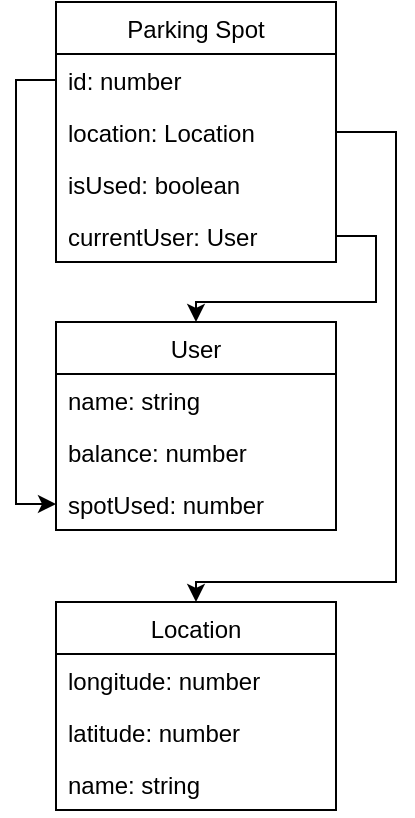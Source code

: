 <mxfile version="20.0.4" type="device"><diagram id="cjqu-xqXLcM4tapPJwPp" name="Database Objects Relations"><mxGraphModel dx="1138" dy="643" grid="1" gridSize="10" guides="1" tooltips="1" connect="1" arrows="1" fold="1" page="1" pageScale="1" pageWidth="827" pageHeight="1169" math="0" shadow="0"><root><mxCell id="0"/><mxCell id="1" parent="0"/><mxCell id="zgQpzndpGjDcf6cX0ZR0-1" value="Parking Spot" style="swimlane;fontStyle=0;childLayout=stackLayout;horizontal=1;startSize=26;fillColor=none;horizontalStack=0;resizeParent=1;resizeParentMax=0;resizeLast=0;collapsible=1;marginBottom=0;" vertex="1" parent="1"><mxGeometry x="50" y="720" width="140" height="130" as="geometry"><mxRectangle x="200" y="270" width="110" height="30" as="alternateBounds"/></mxGeometry></mxCell><mxCell id="zgQpzndpGjDcf6cX0ZR0-2" value="id: number" style="text;strokeColor=none;fillColor=none;align=left;verticalAlign=top;spacingLeft=4;spacingRight=4;overflow=hidden;rotatable=0;points=[[0,0.5],[1,0.5]];portConstraint=eastwest;" vertex="1" parent="zgQpzndpGjDcf6cX0ZR0-1"><mxGeometry y="26" width="140" height="26" as="geometry"/></mxCell><mxCell id="zgQpzndpGjDcf6cX0ZR0-18" value="location: Location" style="text;strokeColor=none;fillColor=none;align=left;verticalAlign=top;spacingLeft=4;spacingRight=4;overflow=hidden;rotatable=0;points=[[0,0.5],[1,0.5]];portConstraint=eastwest;" vertex="1" parent="zgQpzndpGjDcf6cX0ZR0-1"><mxGeometry y="52" width="140" height="26" as="geometry"/></mxCell><mxCell id="zgQpzndpGjDcf6cX0ZR0-3" value="isUsed: boolean" style="text;strokeColor=none;fillColor=none;align=left;verticalAlign=top;spacingLeft=4;spacingRight=4;overflow=hidden;rotatable=0;points=[[0,0.5],[1,0.5]];portConstraint=eastwest;" vertex="1" parent="zgQpzndpGjDcf6cX0ZR0-1"><mxGeometry y="78" width="140" height="26" as="geometry"/></mxCell><mxCell id="zgQpzndpGjDcf6cX0ZR0-4" value="currentUser: User" style="text;strokeColor=none;fillColor=none;align=left;verticalAlign=top;spacingLeft=4;spacingRight=4;overflow=hidden;rotatable=0;points=[[0,0.5],[1,0.5]];portConstraint=eastwest;" vertex="1" parent="zgQpzndpGjDcf6cX0ZR0-1"><mxGeometry y="104" width="140" height="26" as="geometry"/></mxCell><mxCell id="zgQpzndpGjDcf6cX0ZR0-5" value="Location" style="swimlane;fontStyle=0;childLayout=stackLayout;horizontal=1;startSize=26;fillColor=none;horizontalStack=0;resizeParent=1;resizeParentMax=0;resizeLast=0;collapsible=1;marginBottom=0;" vertex="1" parent="1"><mxGeometry x="50" y="1020" width="140" height="104" as="geometry"/></mxCell><mxCell id="zgQpzndpGjDcf6cX0ZR0-6" value="longitude: number" style="text;strokeColor=none;fillColor=none;align=left;verticalAlign=top;spacingLeft=4;spacingRight=4;overflow=hidden;rotatable=0;points=[[0,0.5],[1,0.5]];portConstraint=eastwest;" vertex="1" parent="zgQpzndpGjDcf6cX0ZR0-5"><mxGeometry y="26" width="140" height="26" as="geometry"/></mxCell><mxCell id="zgQpzndpGjDcf6cX0ZR0-7" value="latitude: number" style="text;strokeColor=none;fillColor=none;align=left;verticalAlign=top;spacingLeft=4;spacingRight=4;overflow=hidden;rotatable=0;points=[[0,0.5],[1,0.5]];portConstraint=eastwest;" vertex="1" parent="zgQpzndpGjDcf6cX0ZR0-5"><mxGeometry y="52" width="140" height="26" as="geometry"/></mxCell><mxCell id="zgQpzndpGjDcf6cX0ZR0-8" value="name: string" style="text;strokeColor=none;fillColor=none;align=left;verticalAlign=top;spacingLeft=4;spacingRight=4;overflow=hidden;rotatable=0;points=[[0,0.5],[1,0.5]];portConstraint=eastwest;" vertex="1" parent="zgQpzndpGjDcf6cX0ZR0-5"><mxGeometry y="78" width="140" height="26" as="geometry"/></mxCell><mxCell id="zgQpzndpGjDcf6cX0ZR0-11" value="User" style="swimlane;fontStyle=0;childLayout=stackLayout;horizontal=1;startSize=26;fillColor=none;horizontalStack=0;resizeParent=1;resizeParentMax=0;resizeLast=0;collapsible=1;marginBottom=0;" vertex="1" parent="1"><mxGeometry x="50" y="880" width="140" height="104" as="geometry"/></mxCell><mxCell id="zgQpzndpGjDcf6cX0ZR0-12" value="name: string" style="text;strokeColor=none;fillColor=none;align=left;verticalAlign=top;spacingLeft=4;spacingRight=4;overflow=hidden;rotatable=0;points=[[0,0.5],[1,0.5]];portConstraint=eastwest;" vertex="1" parent="zgQpzndpGjDcf6cX0ZR0-11"><mxGeometry y="26" width="140" height="26" as="geometry"/></mxCell><mxCell id="zgQpzndpGjDcf6cX0ZR0-13" value="balance: number" style="text;strokeColor=none;fillColor=none;align=left;verticalAlign=top;spacingLeft=4;spacingRight=4;overflow=hidden;rotatable=0;points=[[0,0.5],[1,0.5]];portConstraint=eastwest;" vertex="1" parent="zgQpzndpGjDcf6cX0ZR0-11"><mxGeometry y="52" width="140" height="26" as="geometry"/></mxCell><mxCell id="zgQpzndpGjDcf6cX0ZR0-14" value="spotUsed: number" style="text;strokeColor=none;fillColor=none;align=left;verticalAlign=top;spacingLeft=4;spacingRight=4;overflow=hidden;rotatable=0;points=[[0,0.5],[1,0.5]];portConstraint=eastwest;" vertex="1" parent="zgQpzndpGjDcf6cX0ZR0-11"><mxGeometry y="78" width="140" height="26" as="geometry"/></mxCell><mxCell id="zgQpzndpGjDcf6cX0ZR0-23" style="edgeStyle=orthogonalEdgeStyle;rounded=0;orthogonalLoop=1;jettySize=auto;html=1;exitX=1;exitY=0.5;exitDx=0;exitDy=0;entryX=0.5;entryY=0;entryDx=0;entryDy=0;" edge="1" parent="1" source="zgQpzndpGjDcf6cX0ZR0-4" target="zgQpzndpGjDcf6cX0ZR0-11"><mxGeometry relative="1" as="geometry"/></mxCell><mxCell id="zgQpzndpGjDcf6cX0ZR0-24" style="edgeStyle=orthogonalEdgeStyle;rounded=0;orthogonalLoop=1;jettySize=auto;html=1;exitX=1;exitY=0.5;exitDx=0;exitDy=0;entryX=0.5;entryY=0;entryDx=0;entryDy=0;" edge="1" parent="1" source="zgQpzndpGjDcf6cX0ZR0-18" target="zgQpzndpGjDcf6cX0ZR0-5"><mxGeometry relative="1" as="geometry"><Array as="points"><mxPoint x="220" y="785"/><mxPoint x="220" y="1010"/><mxPoint x="120" y="1010"/></Array></mxGeometry></mxCell><mxCell id="zgQpzndpGjDcf6cX0ZR0-25" style="edgeStyle=orthogonalEdgeStyle;rounded=0;orthogonalLoop=1;jettySize=auto;html=1;exitX=0;exitY=0.5;exitDx=0;exitDy=0;entryX=0;entryY=0.5;entryDx=0;entryDy=0;" edge="1" parent="1" source="zgQpzndpGjDcf6cX0ZR0-2" target="zgQpzndpGjDcf6cX0ZR0-14"><mxGeometry relative="1" as="geometry"/></mxCell></root></mxGraphModel></diagram></mxfile>